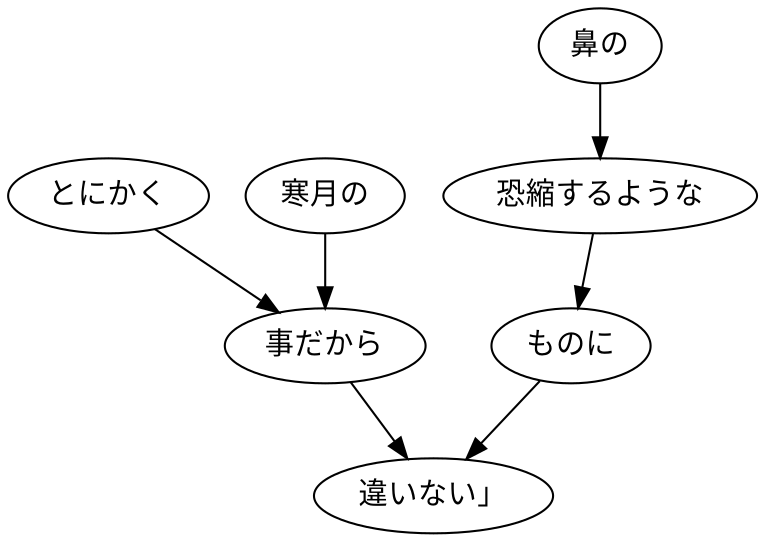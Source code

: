 digraph graph2560 {
	node0 [label="とにかく"];
	node1 [label="寒月の"];
	node2 [label="事だから"];
	node3 [label="鼻の"];
	node4 [label="恐縮するような"];
	node5 [label="ものに"];
	node6 [label="違いない」"];
	node0 -> node2;
	node1 -> node2;
	node2 -> node6;
	node3 -> node4;
	node4 -> node5;
	node5 -> node6;
}
